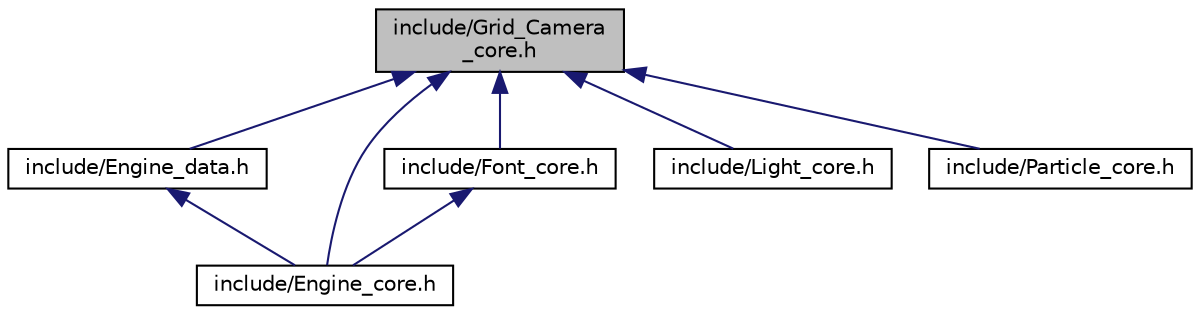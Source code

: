 digraph "include/Grid_Camera_core.h"
{
  edge [fontname="Helvetica",fontsize="10",labelfontname="Helvetica",labelfontsize="10"];
  node [fontname="Helvetica",fontsize="10",shape=record];
  Node20 [label="include/Grid_Camera\l_core.h",height=0.2,width=0.4,color="black", fillcolor="grey75", style="filled", fontcolor="black"];
  Node20 -> Node21 [dir="back",color="midnightblue",fontsize="10",style="solid"];
  Node21 [label="include/Engine_data.h",height=0.2,width=0.4,color="black", fillcolor="white", style="filled",URL="$_engine__data_8h.html"];
  Node21 -> Node22 [dir="back",color="midnightblue",fontsize="10",style="solid"];
  Node22 [label="include/Engine_core.h",height=0.2,width=0.4,color="black", fillcolor="white", style="filled",URL="$_engine__core_8h.html"];
  Node20 -> Node23 [dir="back",color="midnightblue",fontsize="10",style="solid"];
  Node23 [label="include/Font_core.h",height=0.2,width=0.4,color="black", fillcolor="white", style="filled",URL="$_font__core_8h.html"];
  Node23 -> Node22 [dir="back",color="midnightblue",fontsize="10",style="solid"];
  Node20 -> Node22 [dir="back",color="midnightblue",fontsize="10",style="solid"];
  Node20 -> Node24 [dir="back",color="midnightblue",fontsize="10",style="solid"];
  Node24 [label="include/Light_core.h",height=0.2,width=0.4,color="black", fillcolor="white", style="filled",URL="$_light__core_8h.html"];
  Node20 -> Node25 [dir="back",color="midnightblue",fontsize="10",style="solid"];
  Node25 [label="include/Particle_core.h",height=0.2,width=0.4,color="black", fillcolor="white", style="filled",URL="$_particle__core_8h.html"];
}
